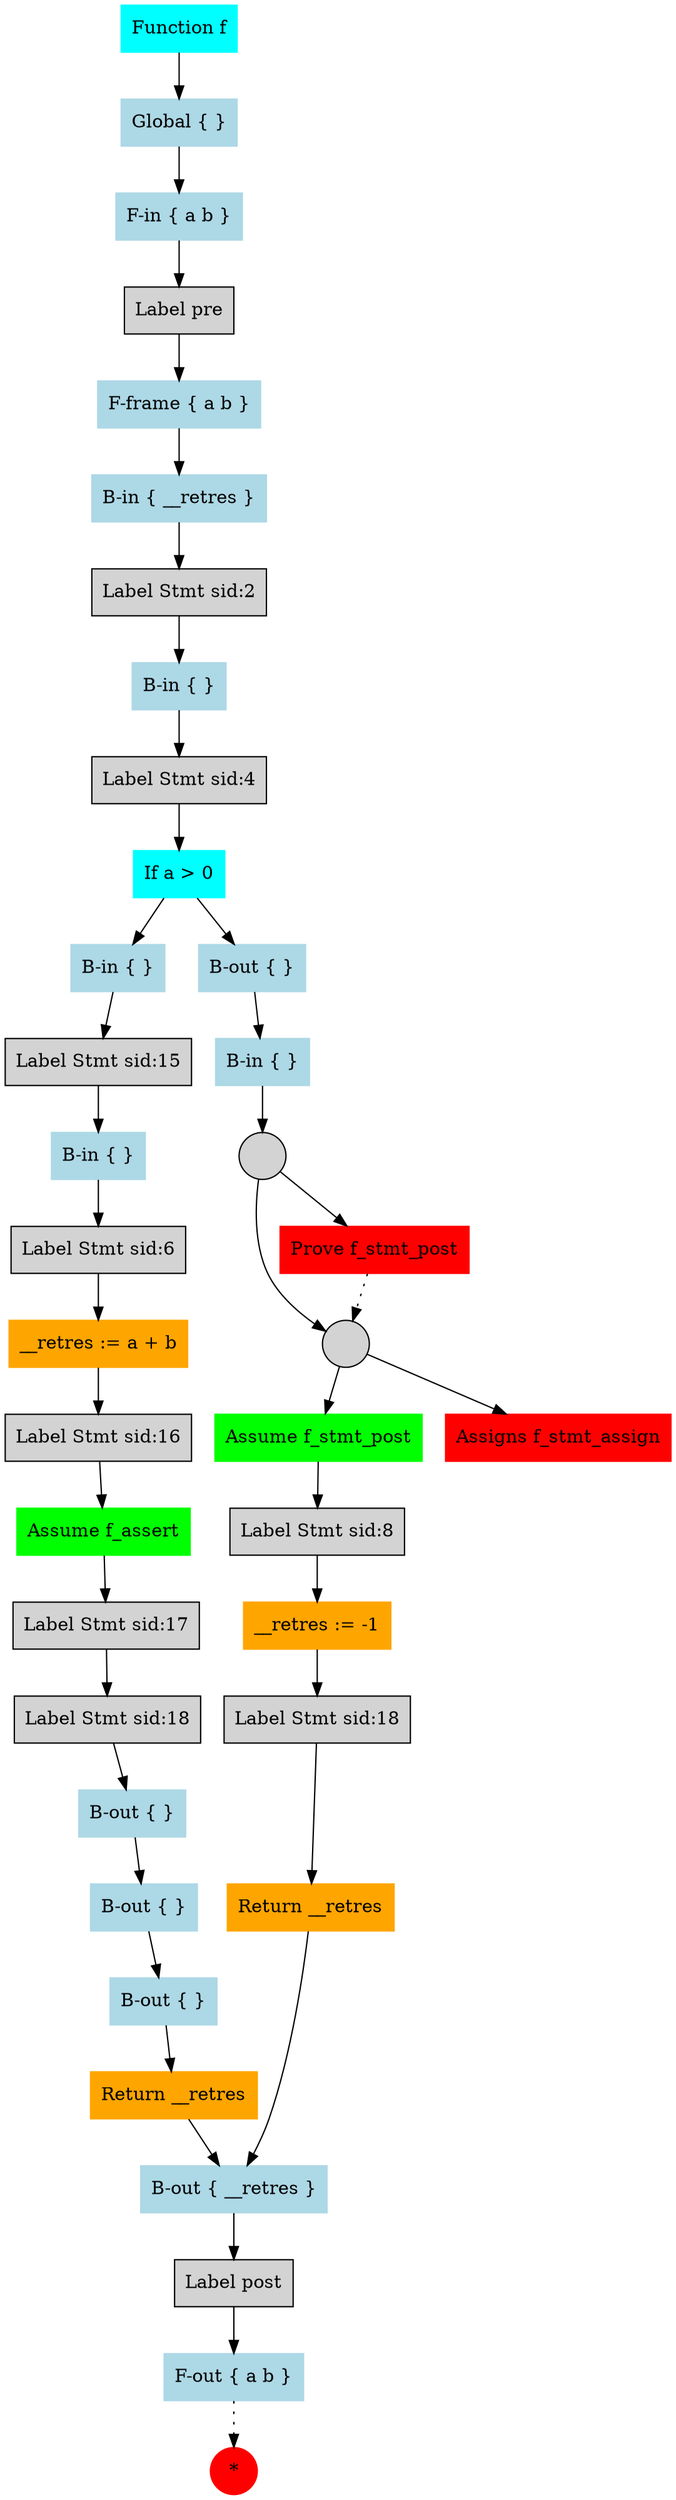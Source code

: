 digraph f {
  rankdir = TB ;
  node [ style = filled, shape = box ] ;
  N000 [ color = red, shape = circle, label = "*" ] ;
  N066 [ color=lightblue , label="F-out { a b }" ] ;
 N066 -> N000 [ style=dotted ];
  N067 [ label="Label \post" ] ;
 N067 -> N066 ;
  N068 [ color=lightblue , label="B-out { __retres }" ] ;
 N068 -> N067 ;
  N069 [ color=orange , label="Return __retres" ] ;
 N069 -> N068 ;
  N070 [ color=lightblue , label="B-out { }" ] ;
 N070 -> N069 ;
  N071 [ color=lightblue , label="B-out { }" ] ;
 N071 -> N070 ;
  N072 [ color=lightblue , label="B-out { }" ] ;
 N072 -> N071 ;
  N073 [ label="Label Stmt sid:18" ] ;
 N073 -> N072 ;
  N074 [ label="Label Stmt sid:17" ] ;
 N074 -> N073 ;
  N075 [ color=green , label="Assume f_assert" ] ;
 N075 -> N074 ;
  N076 [ label="Label Stmt sid:16" ] ;
 N076 -> N075 ;
  N077 [ color=orange , label="__retres := a + b" ] ;
 N077 -> N076 ;
  N078 [ label="Label Stmt sid:6" ] ;
 N078 -> N077 ;
  N079 [ color=lightblue , label="B-in { }" ] ;
 N079 -> N078 ;
  N080 [ label="Label Stmt sid:15" ] ;
 N080 -> N079 ;
  N081 [ color=lightblue , label="B-in { }" ] ;
 N081 -> N080 ;
  N082 [ color=orange , label="Return __retres" ] ;
 N082 -> N068 ;
  N083 [ label="Label Stmt sid:18" ] ;
 N083 -> N082 ;
  N084 [ color=orange , label="__retres := -1" ] ;
 N084 -> N083 ;
  N085 [ label="Label Stmt sid:8" ] ;
 N085 -> N084 ;
  N086 [ color=green , label="Assume f_stmt_post" ] ;
 N086 -> N085 ;
  N087 [ color=red , label="Assigns f_stmt_assign" ] ;
  N088 [ label="" , shape=circle ] ;
 N088 -> N087 ;
 N088 -> N086 ;
  N089 [ color=red , label="Prove f_stmt_post" ] ;
  N089 -> N088 [ style=dotted ] ;
  N090 [ label="" , shape=circle ] ;
 N090 -> N089 ;
 N090 -> N088 ;
  N091 [ color=lightblue , label="B-in { }" ] ;
 N091 -> N090 ;
  N092 [ color=lightblue , label="B-out { }" ] ;
 N092 -> N091 ;
  N093 [ color=cyan , label="If a > 0" ] ;
 N093 -> N081 ;
 N093 -> N092 ;
  N094 [ label="Label Stmt sid:4" ] ;
 N094 -> N093 ;
  N095 [ color=lightblue , label="B-in { }" ] ;
 N095 -> N094 ;
  N096 [ label="Label Stmt sid:2" ] ;
 N096 -> N095 ;
  N097 [ color=lightblue , label="B-in { __retres }" ] ;
 N097 -> N096 ;
  N098 [ color=lightblue , label="F-frame { a b }" ] ;
 N098 -> N097 ;
  N099 [ label="Label \pre" ] ;
 N099 -> N098 ;
  N100 [ color=lightblue , label="F-in { a b }" ] ;
 N100 -> N099 ;
  N101 [ color=lightblue , label="Global { }" ] ;
 N101 -> N100 ;
  N102 [ color=cyan , label="Function f" ] ;
 N102 -> N101 ;
}
